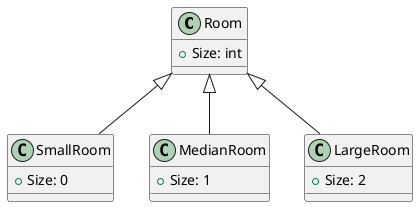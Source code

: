 @startuml
class Room {
    +Size: int
}

class SmallRoom {
    +Size: 0
}
class MedianRoom {
    +Size: 1
}
class LargeRoom {
    +Size: 2
}

Room <|-- SmallRoom
Room <|-- MedianRoom
Room <|-- LargeRoom
@enduml